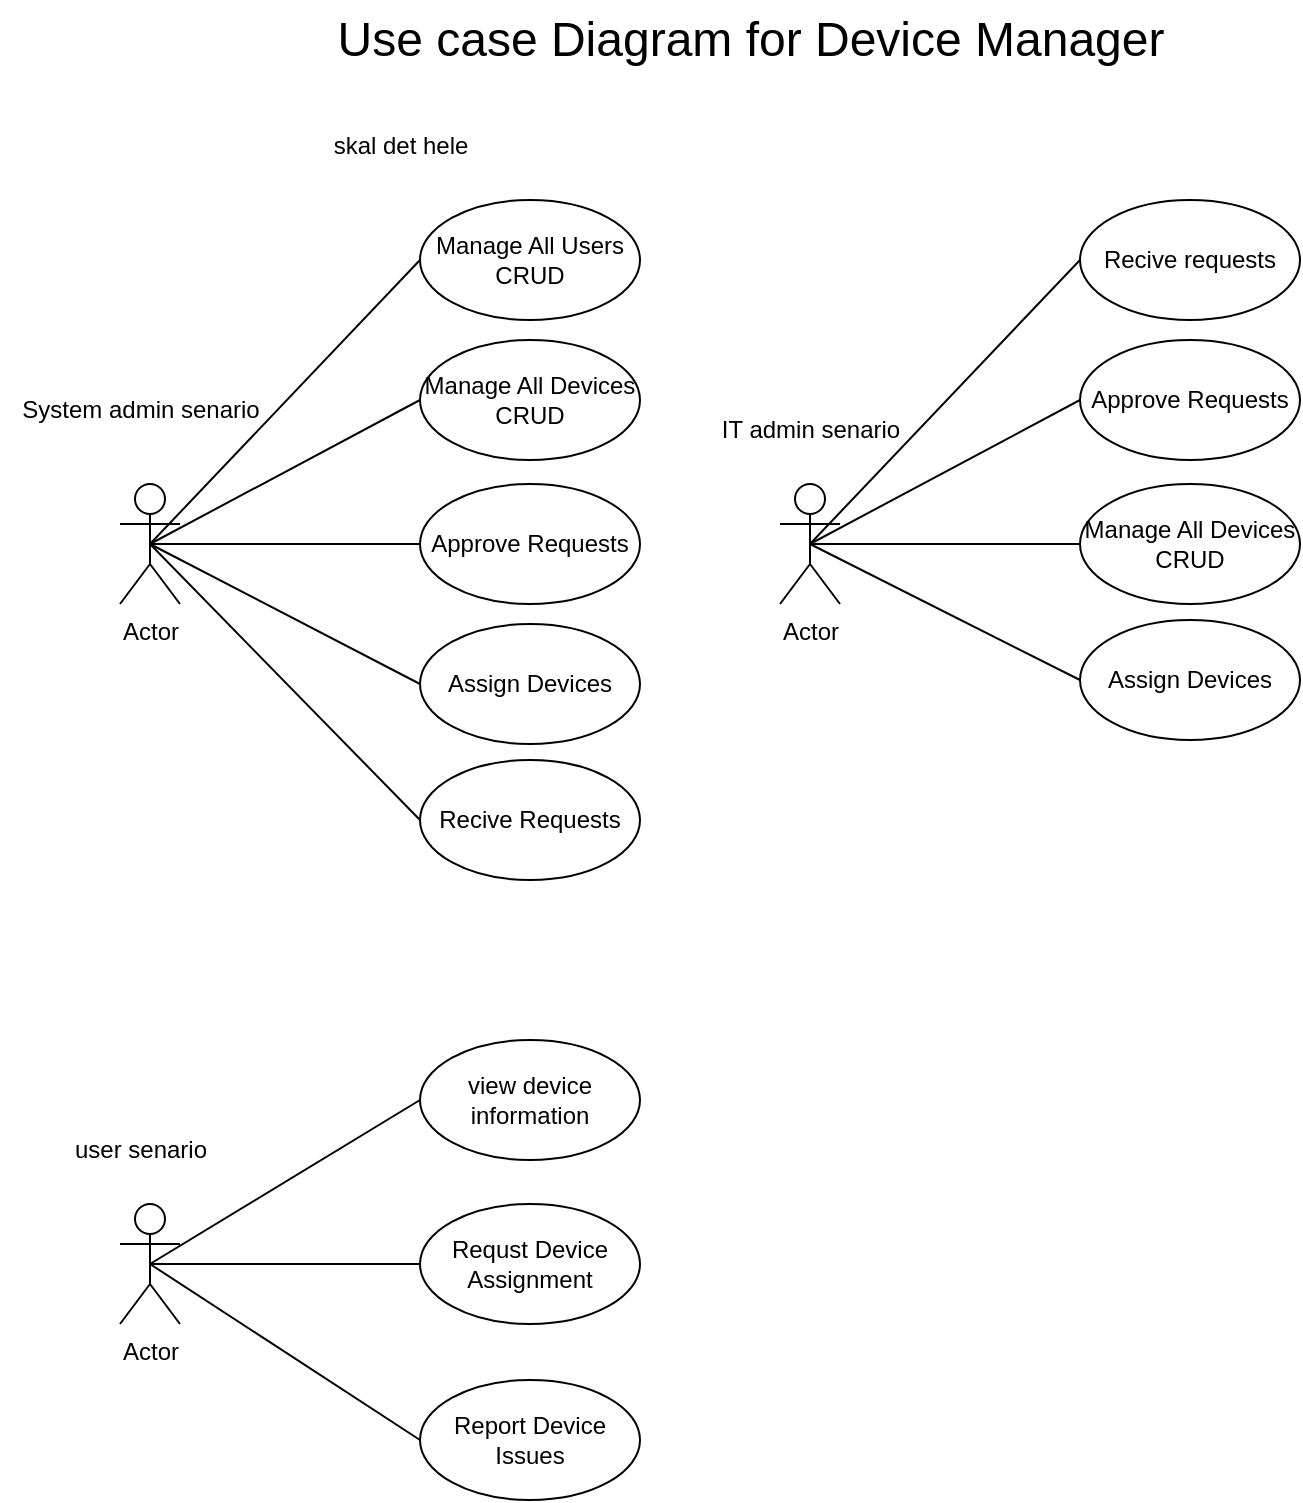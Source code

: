 <mxfile version="21.3.5" type="github">
  <diagram name="Page-1" id="V8e6lL1omSQ8p3PDgwFw">
    <mxGraphModel dx="1128" dy="817" grid="1" gridSize="10" guides="1" tooltips="1" connect="1" arrows="1" fold="1" page="1" pageScale="1" pageWidth="3300" pageHeight="4681" math="0" shadow="0">
      <root>
        <mxCell id="0" />
        <mxCell id="1" parent="0" />
        <mxCell id="11AYSxU1eU5rd6qPEEQT-1" value="Actor" style="shape=umlActor;verticalLabelPosition=bottom;verticalAlign=top;html=1;outlineConnect=0;" vertex="1" parent="1">
          <mxGeometry x="250" y="252" width="30" height="60" as="geometry" />
        </mxCell>
        <mxCell id="11AYSxU1eU5rd6qPEEQT-2" value="Actor" style="shape=umlActor;verticalLabelPosition=bottom;verticalAlign=top;html=1;outlineConnect=0;" vertex="1" parent="1">
          <mxGeometry x="580" y="252" width="30" height="60" as="geometry" />
        </mxCell>
        <mxCell id="11AYSxU1eU5rd6qPEEQT-3" value="Actor" style="shape=umlActor;verticalLabelPosition=bottom;verticalAlign=top;html=1;outlineConnect=0;" vertex="1" parent="1">
          <mxGeometry x="250" y="612" width="30" height="60" as="geometry" />
        </mxCell>
        <mxCell id="11AYSxU1eU5rd6qPEEQT-5" value="&lt;div&gt;System admin senario&lt;/div&gt;" style="text;html=1;align=center;verticalAlign=middle;resizable=0;points=[];autosize=1;strokeColor=none;fillColor=none;" vertex="1" parent="1">
          <mxGeometry x="190" y="200" width="140" height="30" as="geometry" />
        </mxCell>
        <mxCell id="11AYSxU1eU5rd6qPEEQT-6" value="&lt;div&gt;IT admin senario&lt;/div&gt;" style="text;html=1;align=center;verticalAlign=middle;resizable=0;points=[];autosize=1;strokeColor=none;fillColor=none;" vertex="1" parent="1">
          <mxGeometry x="540" y="210" width="110" height="30" as="geometry" />
        </mxCell>
        <mxCell id="11AYSxU1eU5rd6qPEEQT-7" value="&lt;div&gt;user senario&lt;/div&gt;" style="text;html=1;align=center;verticalAlign=middle;resizable=0;points=[];autosize=1;strokeColor=none;fillColor=none;" vertex="1" parent="1">
          <mxGeometry x="215" y="570" width="90" height="30" as="geometry" />
        </mxCell>
        <mxCell id="11AYSxU1eU5rd6qPEEQT-8" value="&lt;div&gt;&lt;font style=&quot;font-size: 24px;&quot;&gt;Use case Diagram for Device Manager&lt;/font&gt;&lt;/div&gt;" style="text;html=1;align=center;verticalAlign=middle;resizable=0;points=[];autosize=1;strokeColor=none;fillColor=none;" vertex="1" parent="1">
          <mxGeometry x="345" y="10" width="440" height="40" as="geometry" />
        </mxCell>
        <mxCell id="11AYSxU1eU5rd6qPEEQT-10" value="&lt;div&gt;Manage All Users&lt;/div&gt;&lt;div&gt;CRUD&lt;/div&gt;" style="ellipse;whiteSpace=wrap;html=1;" vertex="1" parent="1">
          <mxGeometry x="400" y="110" width="110" height="60" as="geometry" />
        </mxCell>
        <mxCell id="11AYSxU1eU5rd6qPEEQT-12" value="&lt;div&gt;Approve Requests&lt;/div&gt;" style="ellipse;whiteSpace=wrap;html=1;" vertex="1" parent="1">
          <mxGeometry x="400" y="252" width="110" height="60" as="geometry" />
        </mxCell>
        <mxCell id="11AYSxU1eU5rd6qPEEQT-13" value="Recive Requests" style="ellipse;whiteSpace=wrap;html=1;" vertex="1" parent="1">
          <mxGeometry x="400" y="390" width="110" height="60" as="geometry" />
        </mxCell>
        <mxCell id="11AYSxU1eU5rd6qPEEQT-15" value="" style="endArrow=none;html=1;rounded=0;exitX=0;exitY=0.5;exitDx=0;exitDy=0;entryX=0.5;entryY=0.5;entryDx=0;entryDy=0;entryPerimeter=0;" edge="1" parent="1" source="11AYSxU1eU5rd6qPEEQT-10" target="11AYSxU1eU5rd6qPEEQT-1">
          <mxGeometry width="50" height="50" relative="1" as="geometry">
            <mxPoint x="590" y="470" as="sourcePoint" />
            <mxPoint x="640" y="420" as="targetPoint" />
          </mxGeometry>
        </mxCell>
        <mxCell id="11AYSxU1eU5rd6qPEEQT-16" value="" style="endArrow=none;html=1;rounded=0;exitX=0;exitY=0.5;exitDx=0;exitDy=0;entryX=0.5;entryY=0.5;entryDx=0;entryDy=0;entryPerimeter=0;" edge="1" parent="1" source="11AYSxU1eU5rd6qPEEQT-12" target="11AYSxU1eU5rd6qPEEQT-1">
          <mxGeometry width="50" height="50" relative="1" as="geometry">
            <mxPoint x="590" y="470" as="sourcePoint" />
            <mxPoint x="640" y="420" as="targetPoint" />
          </mxGeometry>
        </mxCell>
        <mxCell id="11AYSxU1eU5rd6qPEEQT-17" value="" style="endArrow=none;html=1;rounded=0;exitX=0;exitY=0.5;exitDx=0;exitDy=0;entryX=0.5;entryY=0.5;entryDx=0;entryDy=0;entryPerimeter=0;" edge="1" parent="1" source="11AYSxU1eU5rd6qPEEQT-13" target="11AYSxU1eU5rd6qPEEQT-1">
          <mxGeometry width="50" height="50" relative="1" as="geometry">
            <mxPoint x="590" y="470" as="sourcePoint" />
            <mxPoint x="640" y="420" as="targetPoint" />
          </mxGeometry>
        </mxCell>
        <mxCell id="11AYSxU1eU5rd6qPEEQT-24" value="Recive requests" style="ellipse;whiteSpace=wrap;html=1;" vertex="1" parent="1">
          <mxGeometry x="730" y="110" width="110" height="60" as="geometry" />
        </mxCell>
        <mxCell id="11AYSxU1eU5rd6qPEEQT-25" value="Manage All Devices&lt;br&gt;&lt;div&gt;CRUD&lt;/div&gt;" style="ellipse;whiteSpace=wrap;html=1;" vertex="1" parent="1">
          <mxGeometry x="730" y="252" width="110" height="60" as="geometry" />
        </mxCell>
        <mxCell id="11AYSxU1eU5rd6qPEEQT-26" value="Assign Devices" style="ellipse;whiteSpace=wrap;html=1;" vertex="1" parent="1">
          <mxGeometry x="730" y="320" width="110" height="60" as="geometry" />
        </mxCell>
        <mxCell id="11AYSxU1eU5rd6qPEEQT-27" value="" style="endArrow=none;html=1;rounded=0;exitX=0;exitY=0.5;exitDx=0;exitDy=0;entryX=0.5;entryY=0.5;entryDx=0;entryDy=0;entryPerimeter=0;" edge="1" parent="1" source="11AYSxU1eU5rd6qPEEQT-24">
          <mxGeometry width="50" height="50" relative="1" as="geometry">
            <mxPoint x="920" y="470" as="sourcePoint" />
            <mxPoint x="595" y="282" as="targetPoint" />
          </mxGeometry>
        </mxCell>
        <mxCell id="11AYSxU1eU5rd6qPEEQT-28" value="" style="endArrow=none;html=1;rounded=0;exitX=0;exitY=0.5;exitDx=0;exitDy=0;entryX=0.5;entryY=0.5;entryDx=0;entryDy=0;entryPerimeter=0;" edge="1" parent="1" source="11AYSxU1eU5rd6qPEEQT-25">
          <mxGeometry width="50" height="50" relative="1" as="geometry">
            <mxPoint x="920" y="470" as="sourcePoint" />
            <mxPoint x="595" y="282" as="targetPoint" />
          </mxGeometry>
        </mxCell>
        <mxCell id="11AYSxU1eU5rd6qPEEQT-29" value="" style="endArrow=none;html=1;rounded=0;exitX=0;exitY=0.5;exitDx=0;exitDy=0;entryX=0.5;entryY=0.5;entryDx=0;entryDy=0;entryPerimeter=0;" edge="1" parent="1" source="11AYSxU1eU5rd6qPEEQT-26">
          <mxGeometry width="50" height="50" relative="1" as="geometry">
            <mxPoint x="920" y="470" as="sourcePoint" />
            <mxPoint x="595" y="282" as="targetPoint" />
          </mxGeometry>
        </mxCell>
        <mxCell id="11AYSxU1eU5rd6qPEEQT-30" value="view device information" style="ellipse;whiteSpace=wrap;html=1;" vertex="1" parent="1">
          <mxGeometry x="400" y="530" width="110" height="60" as="geometry" />
        </mxCell>
        <mxCell id="11AYSxU1eU5rd6qPEEQT-31" value="Requst Device Assignment" style="ellipse;whiteSpace=wrap;html=1;" vertex="1" parent="1">
          <mxGeometry x="400" y="612" width="110" height="60" as="geometry" />
        </mxCell>
        <mxCell id="11AYSxU1eU5rd6qPEEQT-32" value="Report Device Issues" style="ellipse;whiteSpace=wrap;html=1;" vertex="1" parent="1">
          <mxGeometry x="400" y="700" width="110" height="60" as="geometry" />
        </mxCell>
        <mxCell id="11AYSxU1eU5rd6qPEEQT-33" value="" style="endArrow=none;html=1;rounded=0;exitX=0;exitY=0.5;exitDx=0;exitDy=0;entryX=0.5;entryY=0.5;entryDx=0;entryDy=0;entryPerimeter=0;" edge="1" parent="1" source="11AYSxU1eU5rd6qPEEQT-30">
          <mxGeometry width="50" height="50" relative="1" as="geometry">
            <mxPoint x="590" y="830" as="sourcePoint" />
            <mxPoint x="265" y="642" as="targetPoint" />
          </mxGeometry>
        </mxCell>
        <mxCell id="11AYSxU1eU5rd6qPEEQT-34" value="" style="endArrow=none;html=1;rounded=0;exitX=0;exitY=0.5;exitDx=0;exitDy=0;entryX=0.5;entryY=0.5;entryDx=0;entryDy=0;entryPerimeter=0;" edge="1" parent="1" source="11AYSxU1eU5rd6qPEEQT-31">
          <mxGeometry width="50" height="50" relative="1" as="geometry">
            <mxPoint x="590" y="830" as="sourcePoint" />
            <mxPoint x="265" y="642" as="targetPoint" />
          </mxGeometry>
        </mxCell>
        <mxCell id="11AYSxU1eU5rd6qPEEQT-35" value="" style="endArrow=none;html=1;rounded=0;exitX=0;exitY=0.5;exitDx=0;exitDy=0;entryX=0.5;entryY=0.5;entryDx=0;entryDy=0;entryPerimeter=0;" edge="1" parent="1" source="11AYSxU1eU5rd6qPEEQT-32">
          <mxGeometry width="50" height="50" relative="1" as="geometry">
            <mxPoint x="590" y="830" as="sourcePoint" />
            <mxPoint x="265" y="642" as="targetPoint" />
          </mxGeometry>
        </mxCell>
        <mxCell id="11AYSxU1eU5rd6qPEEQT-40" value="Manage All Devices&lt;br&gt;CRUD" style="ellipse;whiteSpace=wrap;html=1;" vertex="1" parent="1">
          <mxGeometry x="400" y="180" width="110" height="60" as="geometry" />
        </mxCell>
        <mxCell id="11AYSxU1eU5rd6qPEEQT-42" value="Assign Devices" style="ellipse;whiteSpace=wrap;html=1;" vertex="1" parent="1">
          <mxGeometry x="400" y="322" width="110" height="60" as="geometry" />
        </mxCell>
        <mxCell id="11AYSxU1eU5rd6qPEEQT-46" value="skal det hele" style="text;html=1;align=center;verticalAlign=middle;resizable=0;points=[];autosize=1;strokeColor=none;fillColor=none;" vertex="1" parent="1">
          <mxGeometry x="345" y="68" width="90" height="30" as="geometry" />
        </mxCell>
        <mxCell id="11AYSxU1eU5rd6qPEEQT-47" value="Approve Requests" style="ellipse;whiteSpace=wrap;html=1;" vertex="1" parent="1">
          <mxGeometry x="730" y="180" width="110" height="60" as="geometry" />
        </mxCell>
        <mxCell id="11AYSxU1eU5rd6qPEEQT-49" value="" style="endArrow=none;html=1;rounded=0;exitX=0;exitY=0.5;exitDx=0;exitDy=0;entryX=0.5;entryY=0.5;entryDx=0;entryDy=0;entryPerimeter=0;" edge="1" parent="1" source="11AYSxU1eU5rd6qPEEQT-47" target="11AYSxU1eU5rd6qPEEQT-2">
          <mxGeometry width="50" height="50" relative="1" as="geometry">
            <mxPoint x="740" y="150" as="sourcePoint" />
            <mxPoint x="600" y="280" as="targetPoint" />
          </mxGeometry>
        </mxCell>
        <mxCell id="11AYSxU1eU5rd6qPEEQT-50" value="" style="endArrow=none;html=1;rounded=0;exitX=0;exitY=0.5;exitDx=0;exitDy=0;entryX=0.5;entryY=0.5;entryDx=0;entryDy=0;entryPerimeter=0;" edge="1" parent="1" source="11AYSxU1eU5rd6qPEEQT-42" target="11AYSxU1eU5rd6qPEEQT-1">
          <mxGeometry width="50" height="50" relative="1" as="geometry">
            <mxPoint x="410" y="292" as="sourcePoint" />
            <mxPoint x="275" y="292" as="targetPoint" />
          </mxGeometry>
        </mxCell>
        <mxCell id="11AYSxU1eU5rd6qPEEQT-51" value="" style="endArrow=none;html=1;rounded=0;exitX=0;exitY=0.5;exitDx=0;exitDy=0;entryX=0.5;entryY=0.5;entryDx=0;entryDy=0;entryPerimeter=0;" edge="1" parent="1" source="11AYSxU1eU5rd6qPEEQT-40" target="11AYSxU1eU5rd6qPEEQT-1">
          <mxGeometry width="50" height="50" relative="1" as="geometry">
            <mxPoint x="420" y="302" as="sourcePoint" />
            <mxPoint x="285" y="302" as="targetPoint" />
          </mxGeometry>
        </mxCell>
      </root>
    </mxGraphModel>
  </diagram>
</mxfile>
